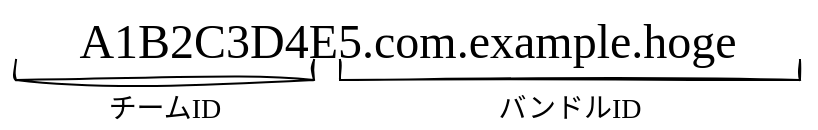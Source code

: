 <mxfile compressed="true" version="24.7.8"><diagram name="ページ1" id="-4folK7qLVoVlv8TlCu-"><mxGraphModel dx="1550" dy="959" grid="0" gridSize="50" guides="1" tooltips="1" connect="1" arrows="1" fold="1" page="0" pageScale="1" pageWidth="900" pageHeight="1600" background="none" math="0" shadow="0"><root><mxCell id="0"/><mxCell id="1" parent="0"/><mxCell id="45jhj0-OiLjl52QjWIkY-2" value="" style="group;movable=0;resizable=0;rotatable=0;deletable=0;editable=0;locked=1;connectable=0;" parent="1" vertex="1" connectable="0"><mxGeometry width="408" height="41" as="geometry"/></mxCell><mxCell id="aNobWlBTiFFDELqiFYtX-1" value="A1B2C3D4E5.com.example.hoge" style="text;align=center;verticalAlign=middle;rounded=0;fontSize=24;fontFamily=JetBrains Mono;fontColor=default;html=1;whiteSpace=wrap;textDirection=ltr;movable=1;resizable=1;rotatable=1;deletable=1;editable=1;locked=0;connectable=1;sketch=1;curveFitting=1;jiggle=2;" parent="45jhj0-OiLjl52QjWIkY-2" vertex="1"><mxGeometry width="408" height="41" as="geometry"/></mxCell><mxCell id="aNobWlBTiFFDELqiFYtX-2" value="チームID" style="shape=partialRectangle;bottom=1;right=1;left=1;top=0;fillColor=none;routingCenterX=-0.5;sketch=1;curveFitting=1;jiggle=2;fontFamily=あんずもじ2020;fontSize=14;strokeWidth=1;labelPosition=center;verticalLabelPosition=bottom;align=center;verticalAlign=top;whiteSpace=wrap;html=1;" parent="45jhj0-OiLjl52QjWIkY-2" vertex="1"><mxGeometry x="8" y="30" width="149" height="10" as="geometry"/></mxCell><mxCell id="45jhj0-OiLjl52QjWIkY-1" value="バンドルID" style="shape=partialRectangle;whiteSpace=wrap;html=1;bottom=1;right=1;left=1;top=0;fillColor=none;routingCenterX=-0.5;fontFamily=あんずもじ2020;fontSize=14;sketch=1;curveFitting=1;jiggle=2;fontColor=default;labelPosition=center;verticalLabelPosition=bottom;align=center;verticalAlign=top;" parent="45jhj0-OiLjl52QjWIkY-2" vertex="1"><mxGeometry x="170" y="30" width="230" height="10" as="geometry"/></mxCell></root></mxGraphModel></diagram></mxfile>